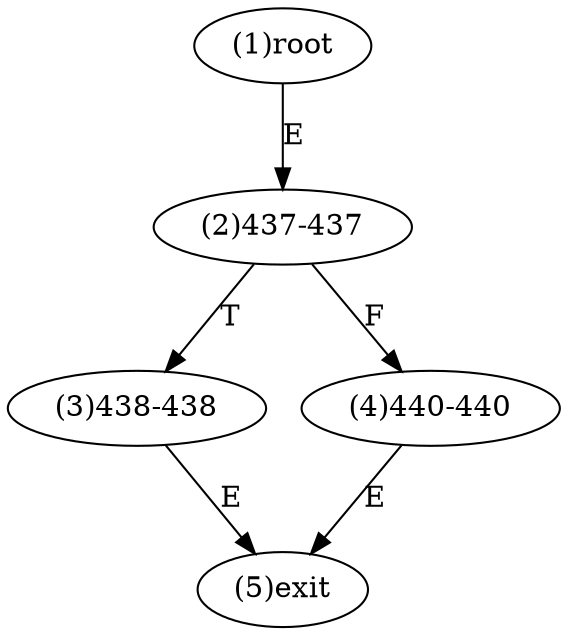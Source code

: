 digraph "" { 
1[ label="(1)root"];
2[ label="(2)437-437"];
3[ label="(3)438-438"];
4[ label="(4)440-440"];
5[ label="(5)exit"];
1->2[ label="E"];
2->4[ label="F"];
2->3[ label="T"];
3->5[ label="E"];
4->5[ label="E"];
}